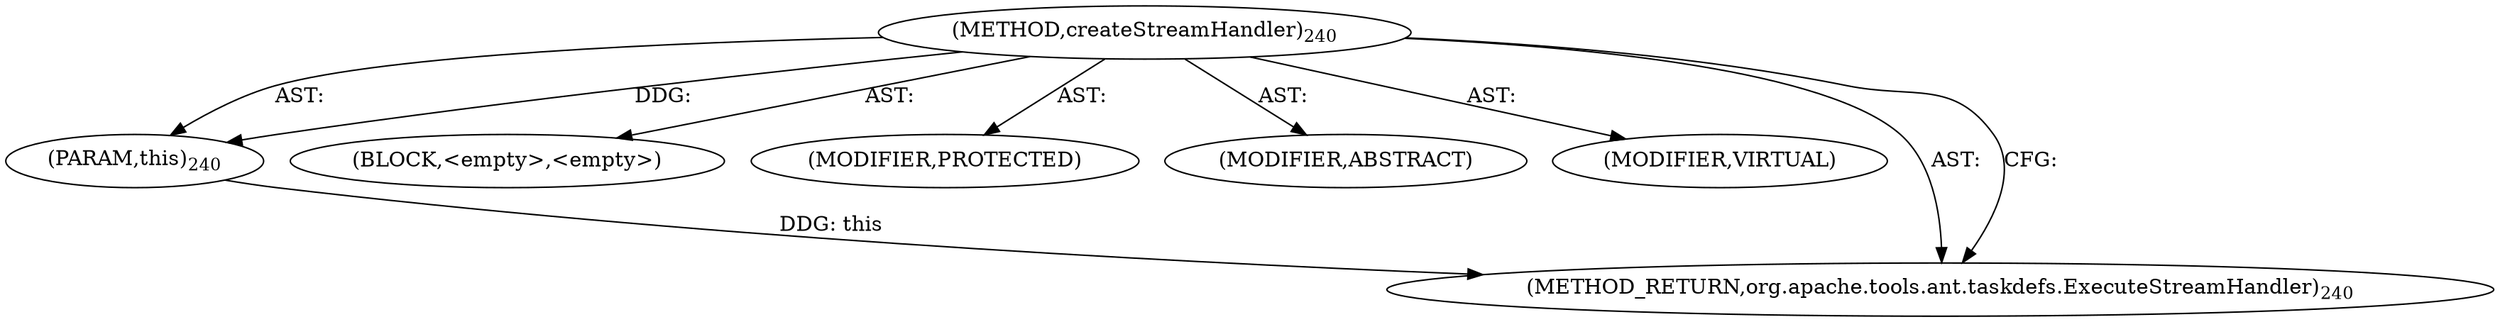 digraph "createStreamHandler" {  
"111669149707" [label = <(METHOD,createStreamHandler)<SUB>240</SUB>> ]
"115964117012" [label = <(PARAM,this)<SUB>240</SUB>> ]
"25769803792" [label = <(BLOCK,&lt;empty&gt;,&lt;empty&gt;)> ]
"133143986205" [label = <(MODIFIER,PROTECTED)> ]
"133143986206" [label = <(MODIFIER,ABSTRACT)> ]
"133143986207" [label = <(MODIFIER,VIRTUAL)> ]
"128849018891" [label = <(METHOD_RETURN,org.apache.tools.ant.taskdefs.ExecuteStreamHandler)<SUB>240</SUB>> ]
  "111669149707" -> "115964117012"  [ label = "AST: "] 
  "111669149707" -> "25769803792"  [ label = "AST: "] 
  "111669149707" -> "133143986205"  [ label = "AST: "] 
  "111669149707" -> "133143986206"  [ label = "AST: "] 
  "111669149707" -> "133143986207"  [ label = "AST: "] 
  "111669149707" -> "128849018891"  [ label = "AST: "] 
  "111669149707" -> "128849018891"  [ label = "CFG: "] 
  "115964117012" -> "128849018891"  [ label = "DDG: this"] 
  "111669149707" -> "115964117012"  [ label = "DDG: "] 
}
